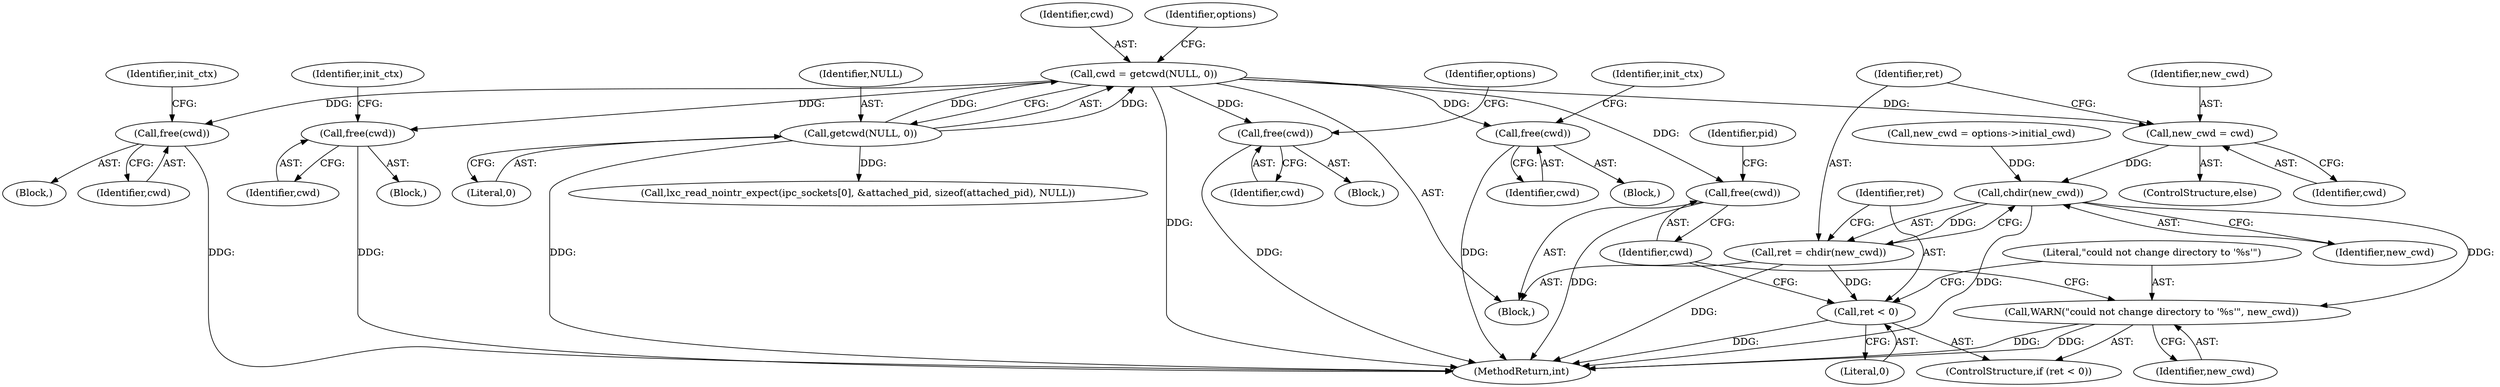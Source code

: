 digraph "0_lxc_5c3fcae78b63ac9dd56e36075903921bd9461f9e_0@API" {
"1000218" [label="(Call,cwd = getcwd(NULL, 0))"];
"1000220" [label="(Call,getcwd(NULL, 0))"];
"1000248" [label="(Call,free(cwd))"];
"1000271" [label="(Call,free(cwd))"];
"1000288" [label="(Call,free(cwd))"];
"1000306" [label="(Call,free(cwd))"];
"1000590" [label="(Call,new_cwd = cwd)"];
"1000595" [label="(Call,chdir(new_cwd))"];
"1000593" [label="(Call,ret = chdir(new_cwd))"];
"1000598" [label="(Call,ret < 0)"];
"1000601" [label="(Call,WARN(\"could not change directory to '%s'\", new_cwd))"];
"1000604" [label="(Call,free(cwd))"];
"1000222" [label="(Literal,0)"];
"1000601" [label="(Call,WARN(\"could not change directory to '%s'\", new_cwd))"];
"1000605" [label="(Identifier,cwd)"];
"1000248" [label="(Call,free(cwd))"];
"1000603" [label="(Identifier,new_cwd)"];
"1000597" [label="(ControlStructure,if (ret < 0))"];
"1000590" [label="(Call,new_cwd = cwd)"];
"1000584" [label="(Call,new_cwd = options->initial_cwd)"];
"1000658" [label="(MethodReturn,int)"];
"1000604" [label="(Call,free(cwd))"];
"1000219" [label="(Identifier,cwd)"];
"1000291" [label="(Identifier,init_ctx)"];
"1000345" [label="(Call,lxc_read_nointr_expect(ipc_sockets[0], &attached_pid, sizeof(attached_pid), NULL))"];
"1000218" [label="(Call,cwd = getcwd(NULL, 0))"];
"1000272" [label="(Identifier,cwd)"];
"1000285" [label="(Block,)"];
"1000589" [label="(ControlStructure,else)"];
"1000221" [label="(Identifier,NULL)"];
"1000598" [label="(Call,ret < 0)"];
"1000289" [label="(Identifier,cwd)"];
"1000599" [label="(Identifier,ret)"];
"1000251" [label="(Identifier,init_ctx)"];
"1000226" [label="(Identifier,options)"];
"1000249" [label="(Identifier,cwd)"];
"1000274" [label="(Identifier,init_ctx)"];
"1000134" [label="(Block,)"];
"1000591" [label="(Identifier,new_cwd)"];
"1000595" [label="(Call,chdir(new_cwd))"];
"1000596" [label="(Identifier,new_cwd)"];
"1000594" [label="(Identifier,ret)"];
"1000600" [label="(Literal,0)"];
"1000609" [label="(Identifier,pid)"];
"1000271" [label="(Call,free(cwd))"];
"1000311" [label="(Identifier,options)"];
"1000592" [label="(Identifier,cwd)"];
"1000602" [label="(Literal,\"could not change directory to '%s'\")"];
"1000593" [label="(Call,ret = chdir(new_cwd))"];
"1000288" [label="(Call,free(cwd))"];
"1000268" [label="(Block,)"];
"1000297" [label="(Block,)"];
"1000307" [label="(Identifier,cwd)"];
"1000220" [label="(Call,getcwd(NULL, 0))"];
"1000245" [label="(Block,)"];
"1000306" [label="(Call,free(cwd))"];
"1000218" -> "1000134"  [label="AST: "];
"1000218" -> "1000220"  [label="CFG: "];
"1000219" -> "1000218"  [label="AST: "];
"1000220" -> "1000218"  [label="AST: "];
"1000226" -> "1000218"  [label="CFG: "];
"1000218" -> "1000658"  [label="DDG: "];
"1000220" -> "1000218"  [label="DDG: "];
"1000220" -> "1000218"  [label="DDG: "];
"1000218" -> "1000248"  [label="DDG: "];
"1000218" -> "1000271"  [label="DDG: "];
"1000218" -> "1000288"  [label="DDG: "];
"1000218" -> "1000306"  [label="DDG: "];
"1000218" -> "1000590"  [label="DDG: "];
"1000218" -> "1000604"  [label="DDG: "];
"1000220" -> "1000222"  [label="CFG: "];
"1000221" -> "1000220"  [label="AST: "];
"1000222" -> "1000220"  [label="AST: "];
"1000220" -> "1000658"  [label="DDG: "];
"1000220" -> "1000345"  [label="DDG: "];
"1000248" -> "1000245"  [label="AST: "];
"1000248" -> "1000249"  [label="CFG: "];
"1000249" -> "1000248"  [label="AST: "];
"1000251" -> "1000248"  [label="CFG: "];
"1000248" -> "1000658"  [label="DDG: "];
"1000271" -> "1000268"  [label="AST: "];
"1000271" -> "1000272"  [label="CFG: "];
"1000272" -> "1000271"  [label="AST: "];
"1000274" -> "1000271"  [label="CFG: "];
"1000271" -> "1000658"  [label="DDG: "];
"1000288" -> "1000285"  [label="AST: "];
"1000288" -> "1000289"  [label="CFG: "];
"1000289" -> "1000288"  [label="AST: "];
"1000291" -> "1000288"  [label="CFG: "];
"1000288" -> "1000658"  [label="DDG: "];
"1000306" -> "1000297"  [label="AST: "];
"1000306" -> "1000307"  [label="CFG: "];
"1000307" -> "1000306"  [label="AST: "];
"1000311" -> "1000306"  [label="CFG: "];
"1000306" -> "1000658"  [label="DDG: "];
"1000590" -> "1000589"  [label="AST: "];
"1000590" -> "1000592"  [label="CFG: "];
"1000591" -> "1000590"  [label="AST: "];
"1000592" -> "1000590"  [label="AST: "];
"1000594" -> "1000590"  [label="CFG: "];
"1000590" -> "1000595"  [label="DDG: "];
"1000595" -> "1000593"  [label="AST: "];
"1000595" -> "1000596"  [label="CFG: "];
"1000596" -> "1000595"  [label="AST: "];
"1000593" -> "1000595"  [label="CFG: "];
"1000595" -> "1000658"  [label="DDG: "];
"1000595" -> "1000593"  [label="DDG: "];
"1000584" -> "1000595"  [label="DDG: "];
"1000595" -> "1000601"  [label="DDG: "];
"1000593" -> "1000134"  [label="AST: "];
"1000594" -> "1000593"  [label="AST: "];
"1000599" -> "1000593"  [label="CFG: "];
"1000593" -> "1000658"  [label="DDG: "];
"1000593" -> "1000598"  [label="DDG: "];
"1000598" -> "1000597"  [label="AST: "];
"1000598" -> "1000600"  [label="CFG: "];
"1000599" -> "1000598"  [label="AST: "];
"1000600" -> "1000598"  [label="AST: "];
"1000602" -> "1000598"  [label="CFG: "];
"1000605" -> "1000598"  [label="CFG: "];
"1000598" -> "1000658"  [label="DDG: "];
"1000601" -> "1000597"  [label="AST: "];
"1000601" -> "1000603"  [label="CFG: "];
"1000602" -> "1000601"  [label="AST: "];
"1000603" -> "1000601"  [label="AST: "];
"1000605" -> "1000601"  [label="CFG: "];
"1000601" -> "1000658"  [label="DDG: "];
"1000601" -> "1000658"  [label="DDG: "];
"1000604" -> "1000134"  [label="AST: "];
"1000604" -> "1000605"  [label="CFG: "];
"1000605" -> "1000604"  [label="AST: "];
"1000609" -> "1000604"  [label="CFG: "];
"1000604" -> "1000658"  [label="DDG: "];
}
